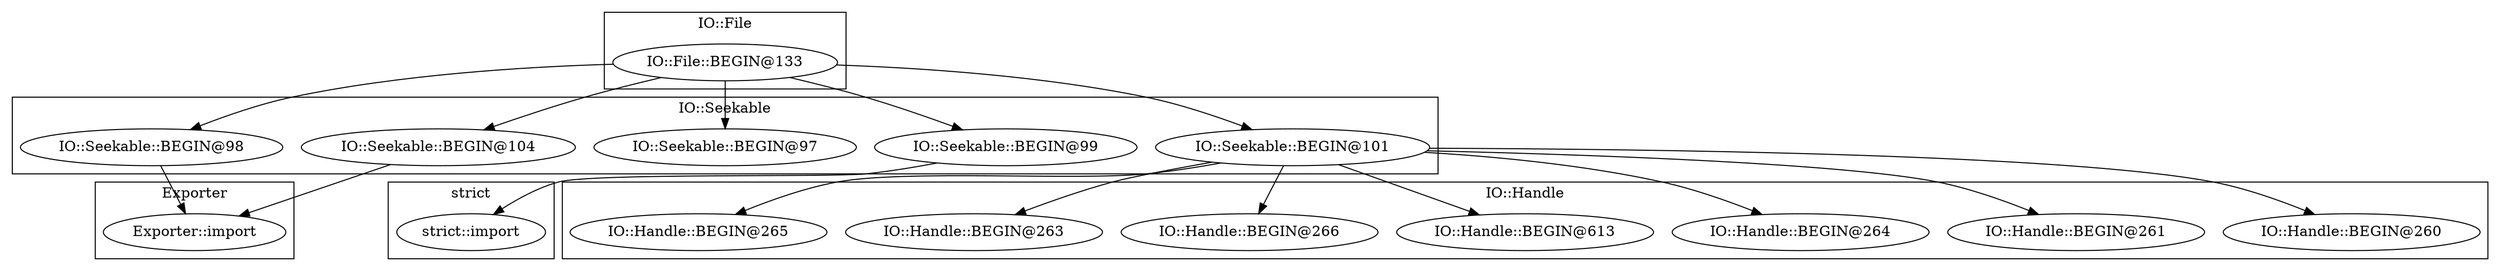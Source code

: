digraph {
graph [overlap=false]
subgraph cluster_Exporter {
	label="Exporter";
	"Exporter::import";
}
subgraph cluster_IO_Handle {
	label="IO::Handle";
	"IO::Handle::BEGIN@260";
	"IO::Handle::BEGIN@261";
	"IO::Handle::BEGIN@264";
	"IO::Handle::BEGIN@613";
	"IO::Handle::BEGIN@266";
	"IO::Handle::BEGIN@263";
	"IO::Handle::BEGIN@265";
}
subgraph cluster_IO_Seekable {
	label="IO::Seekable";
	"IO::Seekable::BEGIN@98";
	"IO::Seekable::BEGIN@99";
	"IO::Seekable::BEGIN@97";
	"IO::Seekable::BEGIN@104";
	"IO::Seekable::BEGIN@101";
}
subgraph cluster_IO_File {
	label="IO::File";
	"IO::File::BEGIN@133";
}
subgraph cluster_strict {
	label="strict";
	"strict::import";
}
"IO::Seekable::BEGIN@101" -> "IO::Handle::BEGIN@266";
"IO::Seekable::BEGIN@98" -> "Exporter::import";
"IO::Seekable::BEGIN@104" -> "Exporter::import";
"IO::Seekable::BEGIN@101" -> "IO::Handle::BEGIN@260";
"IO::File::BEGIN@133" -> "IO::Seekable::BEGIN@98";
"IO::File::BEGIN@133" -> "IO::Seekable::BEGIN@97";
"IO::File::BEGIN@133" -> "IO::Seekable::BEGIN@104";
"IO::File::BEGIN@133" -> "IO::Seekable::BEGIN@101";
"IO::Seekable::BEGIN@101" -> "IO::Handle::BEGIN@613";
"IO::Seekable::BEGIN@101" -> "IO::Handle::BEGIN@264";
"IO::Seekable::BEGIN@99" -> "strict::import";
"IO::Seekable::BEGIN@101" -> "IO::Handle::BEGIN@261";
"IO::Seekable::BEGIN@101" -> "IO::Handle::BEGIN@265";
"IO::Seekable::BEGIN@101" -> "IO::Handle::BEGIN@263";
"IO::File::BEGIN@133" -> "IO::Seekable::BEGIN@99";
}
